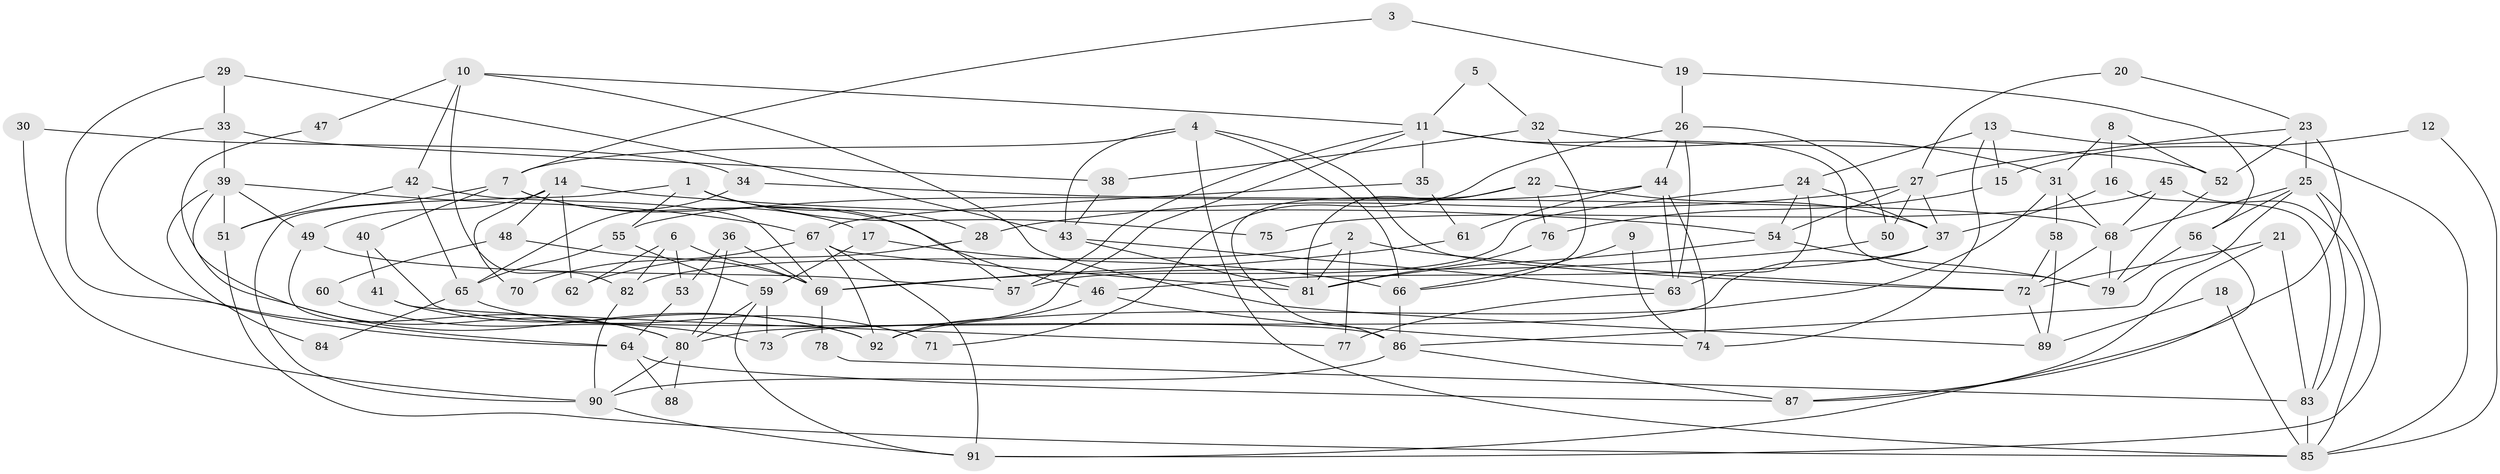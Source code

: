// coarse degree distribution, {2: 0.1388888888888889, 3: 0.1111111111111111, 4: 0.19444444444444445, 5: 0.25, 7: 0.08333333333333333, 13: 0.027777777777777776, 8: 0.1111111111111111, 14: 0.027777777777777776, 6: 0.027777777777777776, 11: 0.027777777777777776}
// Generated by graph-tools (version 1.1) at 2025/54/03/04/25 21:54:09]
// undirected, 92 vertices, 184 edges
graph export_dot {
graph [start="1"]
  node [color=gray90,style=filled];
  1;
  2;
  3;
  4;
  5;
  6;
  7;
  8;
  9;
  10;
  11;
  12;
  13;
  14;
  15;
  16;
  17;
  18;
  19;
  20;
  21;
  22;
  23;
  24;
  25;
  26;
  27;
  28;
  29;
  30;
  31;
  32;
  33;
  34;
  35;
  36;
  37;
  38;
  39;
  40;
  41;
  42;
  43;
  44;
  45;
  46;
  47;
  48;
  49;
  50;
  51;
  52;
  53;
  54;
  55;
  56;
  57;
  58;
  59;
  60;
  61;
  62;
  63;
  64;
  65;
  66;
  67;
  68;
  69;
  70;
  71;
  72;
  73;
  74;
  75;
  76;
  77;
  78;
  79;
  80;
  81;
  82;
  83;
  84;
  85;
  86;
  87;
  88;
  89;
  90;
  91;
  92;
  1 -- 57;
  1 -- 90;
  1 -- 28;
  1 -- 55;
  1 -- 75;
  2 -- 72;
  2 -- 82;
  2 -- 77;
  2 -- 81;
  3 -- 7;
  3 -- 19;
  4 -- 72;
  4 -- 7;
  4 -- 43;
  4 -- 66;
  4 -- 85;
  5 -- 11;
  5 -- 32;
  6 -- 62;
  6 -- 69;
  6 -- 53;
  6 -- 82;
  7 -- 40;
  7 -- 17;
  7 -- 46;
  7 -- 51;
  8 -- 52;
  8 -- 16;
  8 -- 31;
  9 -- 66;
  9 -- 74;
  10 -- 42;
  10 -- 82;
  10 -- 11;
  10 -- 47;
  10 -- 89;
  11 -- 31;
  11 -- 35;
  11 -- 57;
  11 -- 79;
  11 -- 80;
  12 -- 85;
  12 -- 15;
  13 -- 85;
  13 -- 24;
  13 -- 15;
  13 -- 74;
  14 -- 54;
  14 -- 49;
  14 -- 48;
  14 -- 62;
  14 -- 70;
  15 -- 76;
  16 -- 83;
  16 -- 37;
  17 -- 59;
  17 -- 66;
  18 -- 89;
  18 -- 85;
  19 -- 26;
  19 -- 56;
  20 -- 23;
  20 -- 27;
  21 -- 83;
  21 -- 87;
  21 -- 72;
  22 -- 37;
  22 -- 81;
  22 -- 76;
  22 -- 86;
  23 -- 87;
  23 -- 25;
  23 -- 27;
  23 -- 52;
  24 -- 63;
  24 -- 37;
  24 -- 54;
  24 -- 57;
  25 -- 91;
  25 -- 68;
  25 -- 56;
  25 -- 83;
  25 -- 86;
  26 -- 63;
  26 -- 50;
  26 -- 44;
  26 -- 71;
  27 -- 54;
  27 -- 28;
  27 -- 37;
  27 -- 50;
  28 -- 62;
  29 -- 80;
  29 -- 43;
  29 -- 33;
  30 -- 90;
  30 -- 34;
  31 -- 58;
  31 -- 68;
  31 -- 92;
  32 -- 66;
  32 -- 52;
  32 -- 38;
  33 -- 38;
  33 -- 39;
  33 -- 64;
  34 -- 68;
  34 -- 65;
  35 -- 67;
  35 -- 61;
  36 -- 53;
  36 -- 80;
  36 -- 69;
  37 -- 46;
  37 -- 73;
  38 -- 43;
  39 -- 80;
  39 -- 49;
  39 -- 51;
  39 -- 67;
  39 -- 84;
  40 -- 41;
  40 -- 86;
  41 -- 77;
  41 -- 92;
  42 -- 51;
  42 -- 69;
  42 -- 65;
  43 -- 81;
  43 -- 63;
  44 -- 55;
  44 -- 61;
  44 -- 63;
  44 -- 74;
  45 -- 85;
  45 -- 68;
  45 -- 75;
  46 -- 74;
  46 -- 92;
  47 -- 92;
  48 -- 69;
  48 -- 60;
  49 -- 57;
  49 -- 64;
  50 -- 69;
  51 -- 85;
  52 -- 79;
  53 -- 64;
  54 -- 81;
  54 -- 79;
  55 -- 59;
  55 -- 65;
  56 -- 79;
  56 -- 91;
  58 -- 72;
  58 -- 89;
  59 -- 80;
  59 -- 91;
  59 -- 73;
  60 -- 73;
  61 -- 69;
  63 -- 77;
  64 -- 87;
  64 -- 88;
  65 -- 71;
  65 -- 84;
  66 -- 86;
  67 -- 92;
  67 -- 70;
  67 -- 81;
  67 -- 91;
  68 -- 79;
  68 -- 72;
  69 -- 78;
  72 -- 89;
  76 -- 81;
  78 -- 83;
  80 -- 90;
  80 -- 88;
  82 -- 90;
  83 -- 85;
  86 -- 87;
  86 -- 90;
  90 -- 91;
}
